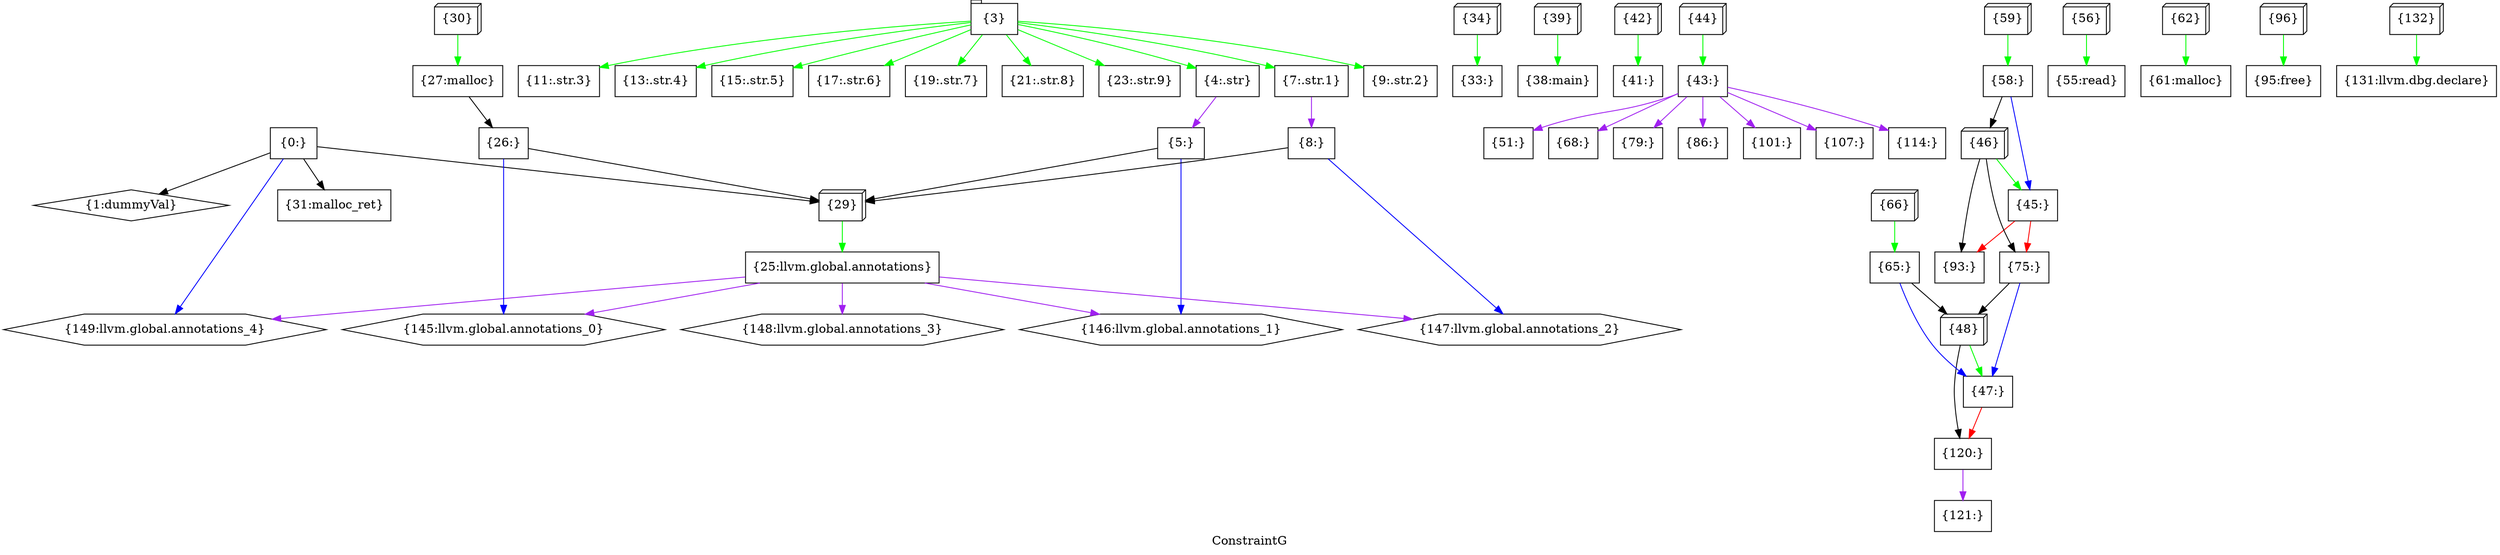 digraph "ConstraintG" {
	label="ConstraintG";

	Node0x555556257a30 [shape=record,shape=box,label="{0:}"];
	Node0x555556257a30 -> Node0x555556254770[color=black];
	Node0x555556257a30 -> Node0x55555625fdf0[color=black];
	Node0x555556257a30 -> Node0x555556260490[color=black];
	Node0x555556257a30 -> Node0x5555562a57f0[color=blue];
	Node0x555556254770 [shape=record,shape=diamond,label="{1:dummyVal}"];
	Node0x555556254e10 [shape=record,shape=tab,label="{3}"];
	Node0x555556254e10 -> Node0x555556255160[color=green];
	Node0x555556254e10 -> Node0x55555626b9b0[color=green];
	Node0x555556254e10 -> Node0x55555626c050[color=green];
	Node0x555556254e10 -> Node0x55555626c6f0[color=green];
	Node0x555556254e10 -> Node0x55555626cd90[color=green];
	Node0x555556254e10 -> Node0x55555625d810[color=green];
	Node0x555556254e10 -> Node0x55555625deb0[color=green];
	Node0x555556254e10 -> Node0x55555625e550[color=green];
	Node0x555556254e10 -> Node0x555556245560[color=green];
	Node0x555556254e10 -> Node0x555556245c00[color=green];
	Node0x555556255160 [shape=record,shape=box,label="{4:.str}"];
	Node0x555556255160 -> Node0x5555562554b0[color=purple];
	Node0x5555562554b0 [shape=record,shape=box,label="{5:}"];
	Node0x5555562554b0 -> Node0x55555625fdf0[color=black];
	Node0x5555562554b0 -> Node0x5555562a4e00[color=blue];
	Node0x55555626b9b0 [shape=record,shape=box,label="{7:.str.1}"];
	Node0x55555626b9b0 -> Node0x55555626bd00[color=purple];
	Node0x55555626bd00 [shape=record,shape=box,label="{8:}"];
	Node0x55555626bd00 -> Node0x55555625fdf0[color=black];
	Node0x55555626bd00 -> Node0x5555562a5150[color=blue];
	Node0x55555626c050 [shape=record,shape=box,label="{9:.str.2}"];
	Node0x55555626c6f0 [shape=record,shape=box,label="{11:.str.3}"];
	Node0x55555626cd90 [shape=record,shape=box,label="{13:.str.4}"];
	Node0x55555625d810 [shape=record,shape=box,label="{15:.str.5}"];
	Node0x55555625deb0 [shape=record,shape=box,label="{17:.str.6}"];
	Node0x55555625e550 [shape=record,shape=box,label="{19:.str.7}"];
	Node0x555556245560 [shape=record,shape=box,label="{21:.str.8}"];
	Node0x555556245c00 [shape=record,shape=box,label="{23:.str.9}"];
	Node0x5555562462a0 [shape=record,shape=box,label="{25:llvm.global.annotations}"];
	Node0x5555562462a0 -> Node0x5555562a4ab0[color=purple];
	Node0x5555562462a0 -> Node0x5555562a4e00[color=purple];
	Node0x5555562462a0 -> Node0x5555562a5150[color=purple];
	Node0x5555562462a0 -> Node0x5555562a54a0[color=purple];
	Node0x5555562462a0 -> Node0x5555562a57f0[color=purple];
	Node0x5555562465f0 [shape=record,shape=box,label="{26:}"];
	Node0x5555562465f0 -> Node0x55555625fdf0[color=black];
	Node0x5555562465f0 -> Node0x5555562a4ab0[color=blue];
	Node0x555556246940 [shape=record,shape=box,label="{27:malloc}"];
	Node0x555556246940 -> Node0x5555562465f0[color=black];
	Node0x55555625fdf0 [shape=record,shape=box3d,label="{29}"];
	Node0x55555625fdf0 -> Node0x5555562462a0[color=green];
	Node0x555556260140 [shape=record,shape=box3d,label="{30}"];
	Node0x555556260140 -> Node0x555556246940[color=green];
	Node0x555556260490 [shape=record,shape=box,label="{31:malloc_ret}"];
	Node0x555556260b30 [shape=record,shape=box,label="{33:}"];
	Node0x555556260e80 [shape=record,shape=box3d,label="{34}"];
	Node0x555556260e80 -> Node0x555556260b30[color=green];
	Node0x555556269fe0 [shape=record,shape=box,label="{38:main}"];
	Node0x55555626a330 [shape=record,shape=box3d,label="{39}"];
	Node0x55555626a330 -> Node0x555556269fe0[color=green];
	Node0x55555626a9d0 [shape=record,shape=box,label="{41:}"];
	Node0x55555626ad20 [shape=record,shape=box3d,label="{42}"];
	Node0x55555626ad20 -> Node0x55555626a9d0[color=green];
	Node0x55555626b070 [shape=record,shape=box,label="{43:}"];
	Node0x55555626b070 -> Node0x555556265d40[color=purple];
	Node0x55555626b070 -> Node0x555556295ba0[color=purple];
	Node0x55555626b070 -> Node0x555556297d50[color=purple];
	Node0x55555626b070 -> Node0x5555562992c0[color=purple];
	Node0x55555626b070 -> Node0x55555629c0b0[color=purple];
	Node0x55555626b070 -> Node0x55555629d310[color=purple];
	Node0x55555626b070 -> Node0x55555629e880[color=purple];
	Node0x55555626b3c0 [shape=record,shape=box3d,label="{44}"];
	Node0x55555626b3c0 -> Node0x55555626b070[color=green];
	Node0x555556264960 [shape=record,shape=box,label="{45:}"];
	Node0x555556264960 -> Node0x555556297110[color=red];
	Node0x555556264960 -> Node0x55555629a830[color=red];
	Node0x555556264cb0 [shape=record,shape=box3d,label="{46}"];
	Node0x555556264cb0 -> Node0x555556264960[color=green];
	Node0x555556264cb0 -> Node0x555556297110[color=black];
	Node0x555556264cb0 -> Node0x55555629a830[color=black];
	Node0x555556265000 [shape=record,shape=box,label="{47:}"];
	Node0x555556265000 -> Node0x55555629fae0[color=red];
	Node0x555556265350 [shape=record,shape=box3d,label="{48}"];
	Node0x555556265350 -> Node0x555556265000[color=green];
	Node0x555556265350 -> Node0x55555629fae0[color=black];
	Node0x555556265d40 [shape=record,shape=box,label="{51:}"];
	Node0x55555625ad30 [shape=record,shape=box,label="{55:read}"];
	Node0x55555625b080 [shape=record,shape=box3d,label="{56}"];
	Node0x55555625b080 -> Node0x55555625ad30[color=green];
	Node0x55555625b720 [shape=record,shape=box,label="{58:}"];
	Node0x55555625b720 -> Node0x555556264cb0[color=black];
	Node0x55555625b720 -> Node0x555556264960[color=blue];
	Node0x55555625ba70 [shape=record,shape=box3d,label="{59}"];
	Node0x55555625ba70 -> Node0x55555625b720[color=green];
	Node0x55555625c110 [shape=record,shape=box,label="{61:malloc}"];
	Node0x55555625c460 [shape=record,shape=box3d,label="{62}"];
	Node0x55555625c460 -> Node0x55555625c110[color=green];
	Node0x55555625ce50 [shape=record,shape=box,label="{65:}"];
	Node0x55555625ce50 -> Node0x555556265350[color=black];
	Node0x55555625ce50 -> Node0x555556265000[color=blue];
	Node0x555556295580 [shape=record,shape=box3d,label="{66}"];
	Node0x555556295580 -> Node0x55555625ce50[color=green];
	Node0x555556295ba0 [shape=record,shape=box,label="{68:}"];
	Node0x555556297110 [shape=record,shape=box,label="{75:}"];
	Node0x555556297110 -> Node0x555556265350[color=black];
	Node0x555556297110 -> Node0x555556265000[color=blue];
	Node0x555556297d50 [shape=record,shape=box,label="{79:}"];
	Node0x5555562992c0 [shape=record,shape=box,label="{86:}"];
	Node0x55555629a830 [shape=record,shape=box,label="{93:}"];
	Node0x55555629ae50 [shape=record,shape=box,label="{95:free}"];
	Node0x55555629b160 [shape=record,shape=box3d,label="{96}"];
	Node0x55555629b160 -> Node0x55555629ae50[color=green];
	Node0x55555629c0b0 [shape=record,shape=box,label="{101:}"];
	Node0x55555629d310 [shape=record,shape=box,label="{107:}"];
	Node0x55555629e880 [shape=record,shape=box,label="{114:}"];
	Node0x55555629fae0 [shape=record,shape=box,label="{120:}"];
	Node0x55555629fae0 -> Node0x55555629fdf0[color=purple];
	Node0x55555629fdf0 [shape=record,shape=box,label="{121:}"];
	Node0x5555562a1c90 [shape=record,shape=box,label="{131:llvm.dbg.declare}"];
	Node0x5555562a1fa0 [shape=record,shape=box3d,label="{132}"];
	Node0x5555562a1fa0 -> Node0x5555562a1c90[color=green];
	Node0x5555562a4ab0 [shape=record,shape=hexagon,label="{145:llvm.global.annotations_0}"];
	Node0x5555562a4e00 [shape=record,shape=hexagon,label="{146:llvm.global.annotations_1}"];
	Node0x5555562a5150 [shape=record,shape=hexagon,label="{147:llvm.global.annotations_2}"];
	Node0x5555562a54a0 [shape=record,shape=hexagon,label="{148:llvm.global.annotations_3}"];
	Node0x5555562a57f0 [shape=record,shape=hexagon,label="{149:llvm.global.annotations_4}"];
}
